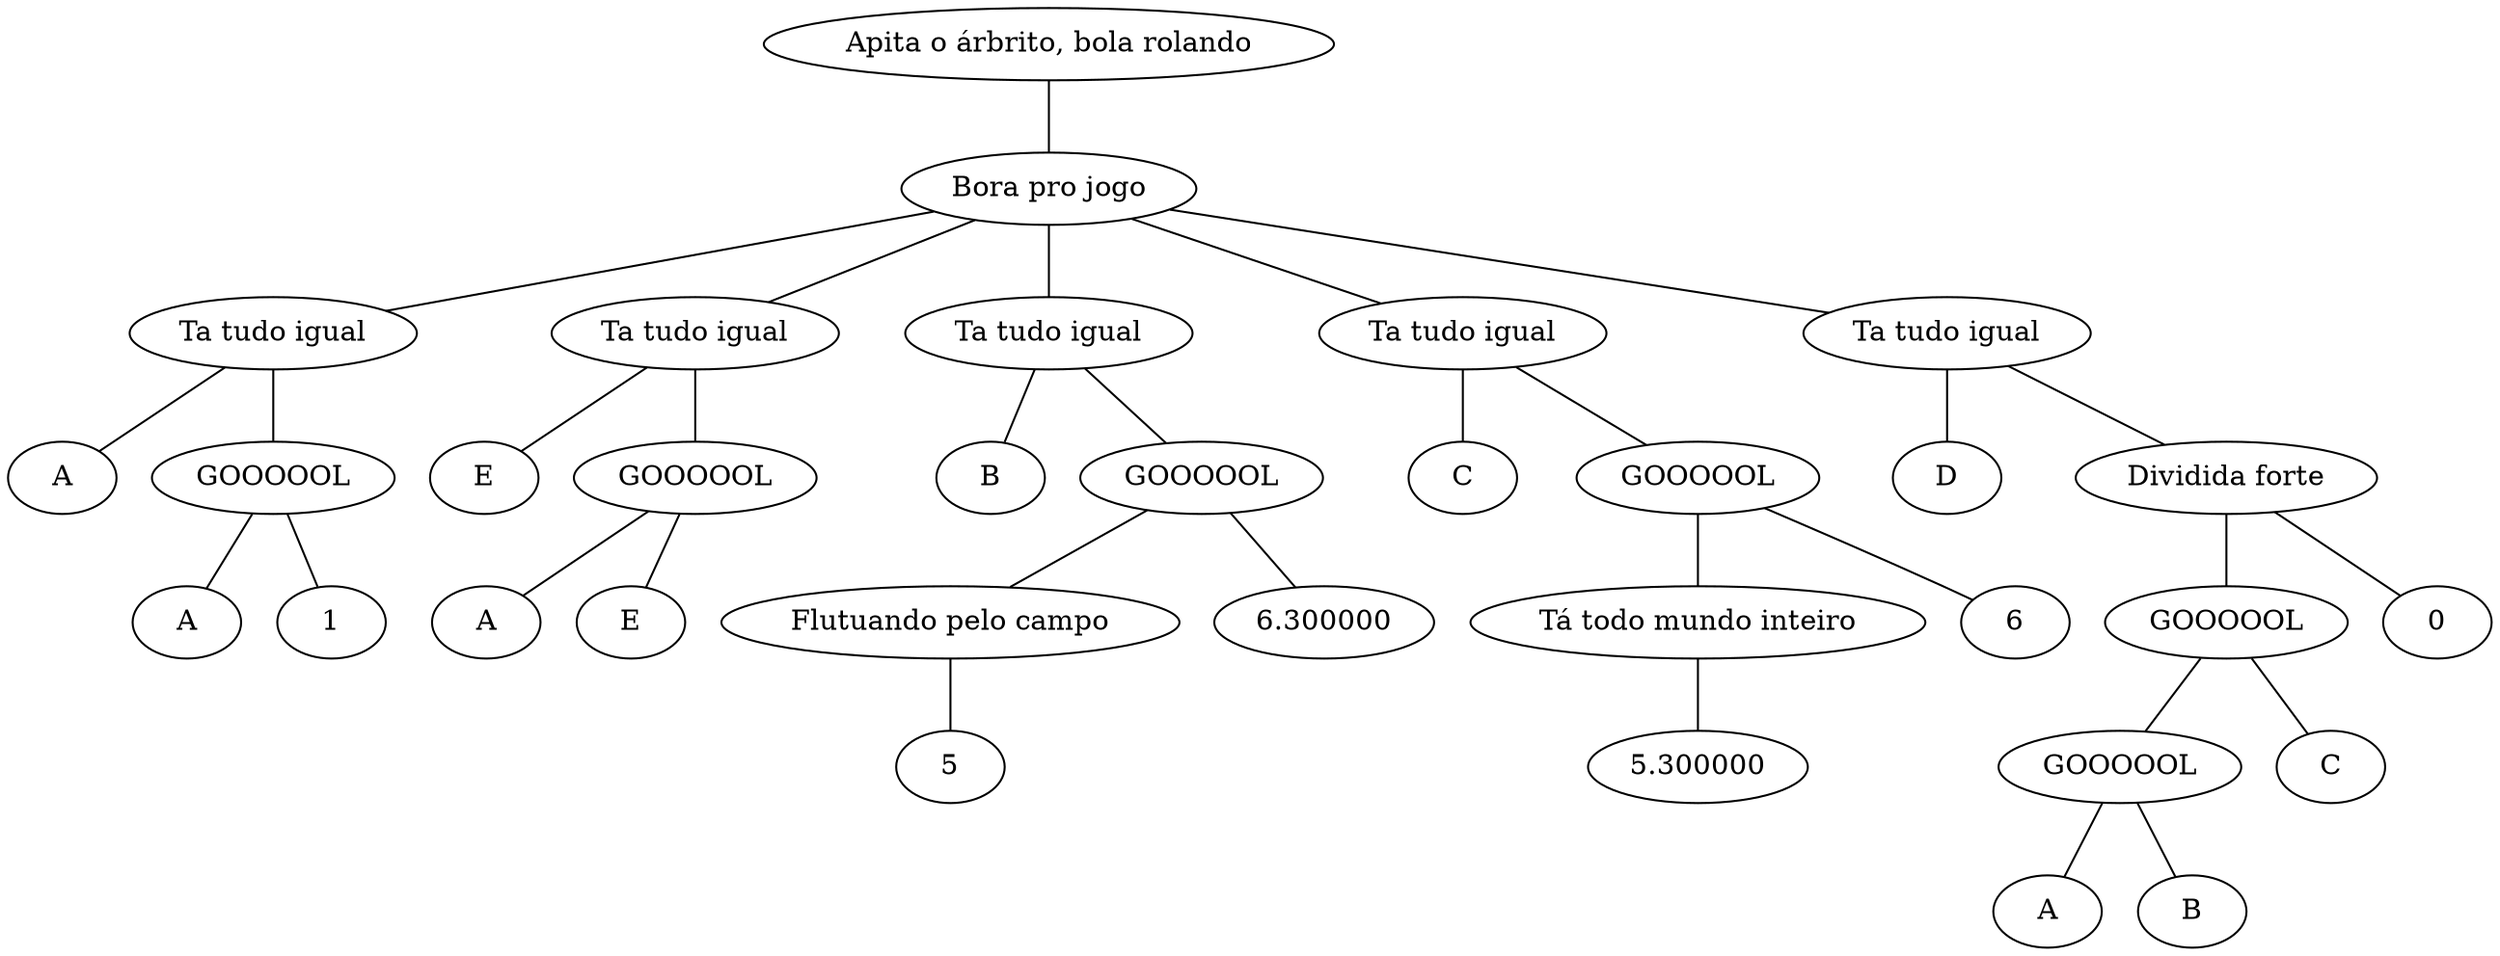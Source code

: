 graph {
N32[label="Apita o árbrito, bola rolando"];
N5[label="Bora pro jogo"];
N3[label="Ta tudo igual"];
N4[label="A"];
N3 -- N4;
N2[label="GOOOOOL"];
N0[label="A"];
N2 -- N0;
N1[label="1"];
N2 -- N1;
N3 -- N2;
N5 -- N3;
N9[label="Ta tudo igual"];
N10[label="E"];
N9 -- N10;
N8[label="GOOOOOL"];
N6[label="A"];
N8 -- N6;
N7[label="E"];
N8 -- N7;
N9 -- N8;
N5 -- N9;
N15[label="Ta tudo igual"];
N16[label="B"];
N15 -- N16;
N13[label="GOOOOOL"];
N14[label="Flutuando pelo campo"];
N11[label="5"];
N14 -- N11;
N13 -- N14;
N12[label="6.300000"];
N13 -- N12;
N15 -- N13;
N5 -- N15;
N21[label="Ta tudo igual"];
N22[label="C"];
N21 -- N22;
N19[label="GOOOOOL"];
N20[label="Tá todo mundo inteiro"];
N17[label="5.300000"];
N20 -- N17;
N19 -- N20;
N18[label="6"];
N19 -- N18;
N21 -- N19;
N5 -- N21;
N30[label="Ta tudo igual"];
N31[label="D"];
N30 -- N31;
N29[label="Dividida forte"];
N27[label="GOOOOOL"];
N25[label="GOOOOOL"];
N23[label="A"];
N25 -- N23;
N24[label="B"];
N25 -- N24;
N27 -- N25;
N26[label="C"];
N27 -- N26;
N29 -- N27;
N28[label="0"];
N29 -- N28;
N30 -- N29;
N5 -- N30;
N32 -- N5;
}
